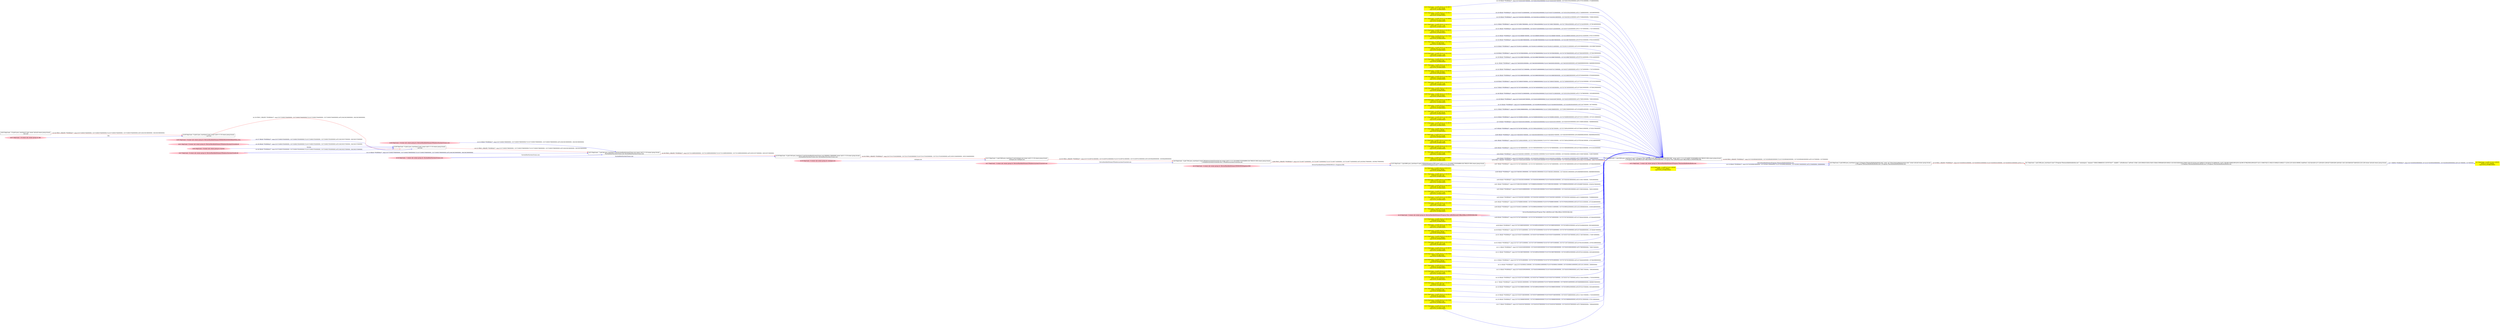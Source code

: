 digraph  {
rankdir=LR
"50"[color=yellow,label="id:50 HopCount: -3 srcIP:128.55.12.56:59675\ndstIP:128.11.100.130:80\ntype:SOCK_ESTABLISHED ", shape=box,style=filled];
"29"[color=black,label="id:29 HopCount: -2 pid:2936 proc_starttime:0 cmd:\"C:\Program Files (x86)\Microsoft Office\Office15\WINWORD.EXE\" owner uid:S-1-5-21-231540947-922634896-4161786520-1004 owner group id:null,\n C:/Program Files (x86)/Microsoft Office/Office15/WINWORD.EXE C:/Program Files (x86)/Microsoft Office/Office15/WINWORD.EXE", shape=box,style=solid];
"50" -> "29" [id=128,__obj="READ"color=blue,label="id:128 READ **NORMAL**  seqs:[1557434355007000000, 1557434519542000000] T:[1557434355007000000, 1557434519542000000] relT:[737015000000, 572480000000]",style=solid];
"45"[color=yellow,label="id:45 HopCount: -3 srcIP:128.55.12.56:59517\ndstIP:74.53.127.208:80\ntype:SOCK_ESTABLISHED ", shape=box,style=filled];
"45" -> "29" [id=129,__obj="READ"color=blue,label="id:129 READ **NORMAL**  seqs:[1557433375326000000, 1557433529542000000] T:[1557433375326000000, 1557433529542000000] relT:[1716696000000, 1562480000000]",style=solid];
"51"[color=yellow,label="id:51 HopCount: -3 srcIP:128.55.12.56:59686\ndstIP:207.97.224.172:80\ntype:SOCK_ESTABLISHED ", shape=box,style=filled];
"51" -> "29" [id=130,__obj="READ"color=blue,label="id:130 READ **NORMAL**  seqs:[1557434358138000000, 1557434358141000000] T:[1557434358138000000, 1557434358141000000] relT:[733884000000, 733881000000]",style=solid];
"52"[color=yellow,label="id:52 HopCount: -3 srcIP:128.55.12.56:51271\ndstIP:198.173.255.77:80\ntype:SOCK_ESTABLISHED ", shape=box,style=filled];
"52" -> "29" [id=131,__obj="READ"color=blue,label="id:131 READ **NORMAL**  seqs:[1557327569579000000, 1557327709542000000] T:[1557327569579000000, 1557327709542000000] relT:[107522443000000, 107382480000000]",style=solid];
"53"[color=yellow,label="id:53 HopCount: -3 srcIP:128.55.12.56:59515\ndstIP:213.195.76.38:80\ntype:SOCK_ESTABLISHED ", shape=box,style=filled];
"53" -> "29" [id=132,__obj="READ"color=blue,label="id:132 READ **NORMAL**  seqs:[1557433375263000000, 1557433375263000000] T:[1557433375263000000, 1557433375263000000] relT:[1716759000000, 1716759000000]",style=solid];
"54"[color=yellow,label="id:54 HopCount: -3 srcIP:128.55.12.56:57639\ndstIP:216.49.88.12:80\ntype:SOCK_ESTABLISHED ", shape=box,style=filled];
"54" -> "29" [id=133,__obj="READ"color=blue,label="id:133 READ **NORMAL**  seqs:[1557425386887000000, 1557425386891000000] T:[1557425386887000000, 1557425386891000000] relT:[9705135000000, 9705131000000]",style=solid];
"55"[color=yellow,label="id:55 HopCount: -3 srcIP:128.55.12.56:57635\ndstIP:12.47.46.55:80\ntype:SOCK_ESTABLISHED ", shape=box,style=filled];
"55" -> "29" [id=134,__obj="READ"color=blue,label="id:134 READ **NORMAL**  seqs:[1557425386789000000, 1557425386790000000] T:[1557425386789000000, 1557425386790000000] relT:[9705233000000, 9705232000000]",style=solid];
"56"[color=yellow,label="id:56 HopCount: -3 srcIP:128.55.12.56:52129\ndstIP:84.205.255.152:80\ntype:SOCK_ESTABLISHED ", shape=box,style=filled];
"56" -> "29" [id=135,__obj="READ"color=blue,label="id:135 READ **NORMAL**  seqs:[1557331852214000000, 1557331852215000000] T:[1557331852214000000, 1557331852215000000] relT:[103239808000000, 103239807000000]",style=solid];
"58"[color=yellow,label="id:58 HopCount: -3 srcIP:128.55.12.56:51220\ndstIP:198.173.255.77:80\ntype:SOCK_ESTABLISHED ", shape=box,style=filled];
"58" -> "29" [id=136,__obj="READ"color=blue,label="id:136 READ **NORMAL**  seqs:[1557327507682000000, 1557327507684000000] T:[1557327507682000000, 1557327507684000000] relT:[107584340000000, 107584338000000]",style=solid];
"60"[color=pink,label="id:60 HopCount: -9 owner uid: owner group id: /Device/HarddiskVolume2/WINDOWS/SYSWOW64/NTDLL.DLL ", shape=oval,style=filled];
"46"[color=black,label="id:46 HopCount: -8 pid:4 proc_starttime:0 cmd: owner uid:S-1-5-18 owner group id:null,\n null null", shape=box,style=solid];
"60" -> "46" [id=137,__obj="READ"color=blue,label="id:137 READ **NORMAL**  seqs:[1557250833785000000, 1557250833785000000] T:[1557250833785000000, 1557250833785000000] relT:[184258237000000, 184258237000000]",style=solid];
"61"[color=pink,label="id:61 HopCount: -9 owner uid: owner group id: /Device/HarddiskVolume2/Windows/System32/vertdll.dll ", shape=oval,style=filled];
"61" -> "46" [id=138,__obj="READ"color=blue,label="id:138 READ **NORMAL**  seqs:[1557250833785000000, 1557250833785000000] T:[1557250833785000000, 1557250833785000000] relT:[184258237000000, 184258237000000]",style=solid];
"20"[color=yellow,label="id:20 HopCount: -3 srcIP:128.55.12.56:57637\ndstIP:216.49.88.12:80\ntype:SOCK_ESTABLISHED ", shape=box,style=filled];
"20" -> "29" [id=139,__obj="READ"color=blue,label="id:139 READ **NORMAL**  seqs:[1557425386878000000, 1557425386878000000] T:[1557425386878000000, 1557425386878000000] relT:[9705144000000, 9705144000000]",style=solid];
"47"[color=pink,label="id:47 HopCount: -8 owner uid: owner group id: /Device/HarddiskVolume2/Windows/System32/ntdll.dll ", shape=oval,style=filled];
"47" -> "46" [id=140,__obj="READ"color=blue,label="id:140 READ **NORMAL**  seqs:[1557250833785000000, 1557250833785000000] T:[1557250833785000000, 1557250833785000000] relT:[184258237000000, 184258237000000]",style=solid];
"62"[color=yellow,label="id:62 HopCount: -3 srcIP:128.55.12.56:53275\ndstIP:63.240.213.214:80\ntype:SOCK_ESTABLISHED ", shape=box,style=filled];
"62" -> "29" [id=141,__obj="READ"color=blue,label="id:141 READ **NORMAL**  seqs:[1557340283053000000, 1557340283059000000] T:[1557340283053000000, 1557340283059000000] relT:[94808969000000, 94808963000000]",style=solid];
"63"[color=pink,label="id:63 HopCount: -9 owner uid: owner group id: System ", shape=oval,style=filled];
"63" -> "46" [id=142,__obj="FILE_EXEC"color=blue,label="System",style=solid];
"64"[color=yellow,label="id:64 HopCount: -3 srcIP:128.55.12.56:59516\ndstIP:213.195.76.38:80\ntype:SOCK_ESTABLISHED ", shape=box,style=filled];
"64" -> "29" [id=143,__obj="READ"color=blue,label="id:143 READ **NORMAL**  seqs:[1557433375272000000, 1557433375280000000] T:[1557433375272000000, 1557433375280000000] relT:[1716750000000, 1716742000000]",style=solid];
"65"[color=black,label="id:65 HopCount: -10 pid:0 proc_starttime:0 cmd: owner uid:null owner group id:null,\n null null", shape=box,style=solid];
"49"[color=black,label="id:49 HopCount: -9 pid:0 proc_starttime:0 cmd: owner uid:S-1-5-18 owner group id:null,\n null null", shape=box,style=solid];
"65" -> "49" [id=144,__obj="PROC_CREATE"color=red,label="id:144 PROC_CREATE **NORMAL**  seqs:[1557250833784000000, 1557250833784000000] T:[1557250833784000000, 1557250833784000000] relT:[184258238000000, 184258238000000]",style=solid];
"66"[color=yellow,label="id:66 HopCount: -3 srcIP:128.55.12.56:57641\ndstIP:207.176.216.10:80\ntype:SOCK_ESTABLISHED ", shape=box,style=filled];
"66" -> "29" [id=145,__obj="READ"color=blue,label="id:145 READ **NORMAL**  seqs:[1557425386938000000, 1557425386939000000] T:[1557425386938000000, 1557425386939000000] relT:[9705084000000, 9705083000000]",style=solid];
"57"[color=yellow,label="id:57 HopCount: -3 srcIP:128.55.12.56:51272\ndstIP:198.173.255.77:80\ntype:SOCK_ESTABLISHED ", shape=box,style=filled];
"57" -> "29" [id=146,__obj="READ"color=blue,label="id:146 READ **NORMAL**  seqs:[1557327569597000000, 1557327569600000000] T:[1557327569597000000, 1557327569600000000] relT:[107522425000000, 107522422000000]",style=solid];
"68"[color=yellow,label="id:68 HopCount: -3 srcIP:128.55.12.56:51213\ndstIP:66.45.81.190:80\ntype:SOCK_ESTABLISHED ", shape=box,style=filled];
"68" -> "29" [id=147,__obj="READ"color=blue,label="id:147 READ **NORMAL**  seqs:[1557327507492000000, 1557327507493000000] T:[1557327507492000000, 1557327507493000000] relT:[107584530000000, 107584529000000]",style=solid];
"69"[color=yellow,label="id:69 HopCount: -3 srcIP:128.55.12.56:59514\ndstIP:213.195.76.38:80\ntype:SOCK_ESTABLISHED ", shape=box,style=filled];
"69" -> "29" [id=148,__obj="READ"color=blue,label="id:148 READ **NORMAL**  seqs:[1557433375236000000, 1557433529542000000] T:[1557433375236000000, 1557433529542000000] relT:[1716786000000, 1562480000000]",style=solid];
"59"[color=yellow,label="id:59 HopCount: -3 srcIP:128.55.12.56:59677\ndstIP:207.97.224.172:80\ntype:SOCK_ESTABLISHED ", shape=box,style=filled];
"59" -> "29" [id=149,__obj="READ"color=blue,label="id:149 READ **NORMAL**  seqs:[1557434355067000000, 1557434355069000000] T:[1557434355067000000, 1557434355069000000] relT:[736955000000, 736953000000]",style=solid];
"71"[color=yellow,label="id:71 HopCount: -3 srcIP:128.55.12.56:60032\ndstIP:212.25.232.48:80\ntype:SOCK_ESTABLISHED ", shape=box,style=filled];
"71" -> "29" [id=150,__obj="READ"color=blue,label="id:150 READ **NORMAL**  seqs:[1557435090395000000, 1557435090395000000] T:[1557435090395000000, 1557435090395000000] relT:[1627000000, 1627000000]",style=solid];
"72"[color=yellow,label="id:72 HopCount: -3 srcIP:128.55.12.56:51873\ndstIP:206.16.198.100:80\ntype:SOCK_ESTABLISHED ", shape=box,style=filled];
"72" -> "29" [id=151,__obj="READ"color=blue,label="id:151 READ **NORMAL**  seqs:[1557329623068000000, 1557329623068000000] T:[1557329623068000000, 1557329623068000000] relT:[105468954000000, 105468954000000]",style=solid];
"73"[color=yellow,label="id:73 HopCount: -3 srcIP:128.55.12.56:51296\ndstIP:198.173.255.77:80\ntype:SOCK_ESTABLISHED ", shape=box,style=filled];
"73" -> "29" [id=152,__obj="READ"color=blue,label="id:152 READ **NORMAL**  seqs:[1557327838901000000, 1557327838903000000] T:[1557327838901000000, 1557327838903000000] relT:[107253121000000, 107253119000000]",style=solid];
"0"[color=black,label="id:0 HopCount: 0 pid:5008 proc_starttime:0 cmd:\"C:\Program Files\mozilla\firefox\firefox.exe\" -osint -url \"http://www.pokemoncenter.com/\" owner uid:null owner group id:null,\n C:/Program Files/mozilla/firefox/firefox.exe C:/Program Files/mozilla/firefox/firefox.exe", shape=box,style=solid];
"1"[color=black,label="id:1 HopCount: 1 pid:2288 proc_starttime:0 cmd:\"C:\Program Files\mozilla\firefox\firefox.exe\" -contentproc --channel=\"5008.0.988681811\\1307874547\" -childID 1 -isForBrowser -intPrefs 5:50|6:-1|28:1000|33:20|34:10|43:128|44:10000|48:0|50:400|51:1|52:0|53:0|58:0|59:120|60:120|133:2|134:1|147:5000|157:0|159:0|170:10000|182:-1|187:128|188:10000|189:0|195:24|196:32768|198:0|199:0|207:5|211:1048576|212:100|213:5000|215:600|217:1|226:1|231:0|241:60000| -boolPrefs 1:0|2:0|4:0|26:1|27:1|30:0|35:1|36:0|37:0|38:0|39:1|40:0|41:1|42:1|45:0|46:0|47:0|49:0|54:1|55:1|56 owner uid:null owner group id:null,\n C:/Program Files/mozilla/firefox/firefox.exe C:/Program Files/mozilla/firefox/firefox.exe", shape=box,style=solid];
"0" -> "1" [id=76,__obj="PROC_CREATE"color=red,label="id:76 PROC_CREATE **NORMAL**  seqs:[1557435092022000000, 1557435092022000000] T:[1557435092022000000, 1557435092022000000] relT:[0, 0]",style=solid];
"2"[color=yellow,label="id:2 HopCount: 2 srcIP:127.0.0.1:60039\ndstIP:127.0.0.1:60038\ntype:SOCK_ESTABLISHED ", shape=box,style=filled];
"1" -> "2" [id=77,__obj="WRITE"color=blue,label="id:77 WRITE **NORMAL**  seqs:[1557435092639000000, 0] T:[1557435092639000000, 1557435092639000000] relT:[-617000000, -617000000]",style=solid];
"74"[color=yellow,label="id:74 HopCount: -3 srcIP:128.55.12.56:59676\ndstIP:128.11.100.130:80\ntype:SOCK_ESTABLISHED ", shape=box,style=filled];
"74" -> "29" [id=78,__obj="READ"color=blue,label="id:78 READ **NORMAL**  seqs:[1557434355031000000, 1557434355033000000] T:[1557434355031000000, 1557434355033000000] relT:[736991000000, 736989000000]",style=solid];
"75"[color=yellow,label="id:75 HopCount: -3 srcIP:128.55.12.56:51217\ndstIP:194.65.3.180:80\ntype:SOCK_ESTABLISHED ", shape=box,style=filled];
"75" -> "29" [id=79,__obj="READ"color=blue,label="id:79 READ **NORMAL**  seqs:[1557327507607000000, 1557327599543000000] T:[1557327507607000000, 1557327599543000000] relT:[107584415000000, 107492479000000]",style=solid];
"3"[color=yellow,label="id:3 HopCount: -3 srcIP:128.55.12.56:53274\ndstIP:63.240.213.214:80\ntype:SOCK_ESTABLISHED ", shape=box,style=filled];
"3" -> "29" [id=80,__obj="READ"color=blue,label="id:80 READ **NORMAL**  seqs:[1557340283037000000, 1557340283038000000] T:[1557340283037000000, 1557340283038000000] relT:[94808985000000, 94808984000000]",style=solid];
"5"[color=yellow,label="id:5 HopCount: -3 srcIP:128.55.12.56:51194\ndstIP:168.167.134.71:80\ntype:SOCK_ESTABLISHED ", shape=box,style=filled];
"5" -> "29" [id=81,__obj="READ"color=blue,label="id:81 READ **NORMAL**  seqs:[1557327159561000000, 1557327269542000000] T:[1557327159561000000, 1557327269542000000] relT:[107932461000000, 107822480000000]",style=solid];
"67"[color=pink,label="id:67 HopCount: -10 owner uid: owner group id: Idle ", shape=oval,style=filled];
"67" -> "49" [id=82,__obj="FILE_EXEC"color=blue,label="Idle",style=solid];
"70"[color=yellow,label="id:70 HopCount: -3 srcIP:128.55.12.56:51219\ndstIP:198.173.255.77:80\ntype:SOCK_ESTABLISHED ", shape=box,style=filled];
"70" -> "29" [id=83,__obj="READ"color=blue,label="id:83 READ **NORMAL**  seqs:[1557327507669000000, 1557327569569000000] T:[1557327507669000000, 1557327569569000000] relT:[107584353000000, 107522453000000]",style=solid];
"7"[color=yellow,label="id:7 HopCount: -3 srcIP:128.55.12.56:59683\ndstIP:207.97.224.172:80\ntype:SOCK_ESTABLISHED ", shape=box,style=filled];
"7" -> "29" [id=84,__obj="READ"color=blue,label="id:84 READ **NORMAL**  seqs:[1557434358115000000, 1557434358115000000] T:[1557434358115000000, 1557434358115000000] relT:[733907000000, 733907000000]",style=solid];
"8"[color=yellow,label="id:8 HopCount: -3 srcIP:128.55.12.56:59685\ndstIP:207.97.224.172:80\ntype:SOCK_ESTABLISHED ", shape=box,style=filled];
"8" -> "29" [id=85,__obj="READ"color=blue,label="id:85 READ **NORMAL**  seqs:[1557434358131000000, 1557434358132000000] T:[1557434358131000000, 1557434358132000000] relT:[733891000000, 733890000000]",style=solid];
"9"[color=black,label="id:9 HopCount: -4 pid:7304 proc_starttime:0 cmd:C:\Windows\system32\userinit.exe owner uid:S-1-5-21-231540947-922634896-4161786520-1004 owner group id:null,\n C:/Windows/system32/userinit.exe C:/Windows/system32/userinit.exe", shape=box,style=solid];
"35"[color=black,label="id:35 HopCount: -3 pid:4864 proc_starttime:0 cmd:C:\WINDOWS\Explorer.EXE owner uid:S-1-5-21-231540947-922634896-4161786520-1004 owner group id:null,\n C:/WINDOWS/Explorer.EXE C:/WINDOWS/Explorer.EXE", shape=box,style=solid];
"9" -> "35" [id=86,__obj="PROC_CREATE"color=red,label="id:86 PROC_CREATE **NORMAL**  seqs:[1557251697743000000, 1557251697743000000] T:[1557251697743000000, 1557251697743000000] relT:[183394279000000, 183394279000000]",style=solid];
"4"[color=yellow,label="id:4 HopCount: -3 srcIP:128.55.12.56:51215\ndstIP:66.45.81.190:80\ntype:SOCK_ESTABLISHED ", shape=box,style=filled];
"4" -> "29" [id=87,__obj="READ"color=blue,label="id:87 READ **NORMAL**  seqs:[1557327507566000000, 1557327507566000000] T:[1557327507566000000, 1557327507566000000] relT:[107584456000000, 107584456000000]",style=solid];
"10"[color=pink,label="id:10 HopCount: -4 owner uid: owner group id: /Device/HarddiskVolume2/WINDOWS/Explorer.EXE ", shape=oval,style=filled];
"10" -> "35" [id=88,__obj="FILE_EXEC"color=blue,label="\Device\HarddiskVolume2\WINDOWS\Explorer.EXE",style=solid];
"11"[color=yellow,label="id:11 HopCount: -3 srcIP:128.55.12.56:53276\ndstIP:65.213.146.1:80\ntype:SOCK_ESTABLISHED ", shape=box,style=filled];
"11" -> "29" [id=89,__obj="READ"color=blue,label="id:89 READ **NORMAL**  seqs:[1557340283129000000, 1557340283129000000] T:[1557340283129000000, 1557340283129000000] relT:[94808893000000, 94808893000000]",style=solid];
"6"[color=yellow,label="id:6 HopCount: -3 srcIP:128.55.12.56:59682\ndstIP:207.97.224.172:80\ntype:SOCK_ESTABLISHED ", shape=box,style=filled];
"6" -> "29" [id=90,__obj="READ"color=blue,label="id:90 READ **NORMAL**  seqs:[1557434358105000000, 1557434358106000000] T:[1557434358105000000, 1557434358106000000] relT:[733917000000, 733916000000]",style=solid];
"13"[color=yellow,label="id:13 HopCount: -3 srcIP:128.55.12.56:51872\ndstIP:206.16.198.100:80\ntype:SOCK_ESTABLISHED ", shape=box,style=filled];
"13" -> "29" [id=91,__obj="READ"color=blue,label="id:91 READ **NORMAL**  seqs:[1557329623052000000, 1557329689543000000] T:[1557329623052000000, 1557329689543000000] relT:[105468970000000, 105402479000000]",style=solid];
"14"[color=yellow,label="id:14 HopCount: -3 srcIP:128.55.12.56:59680\ndstIP:207.97.224.172:80\ntype:SOCK_ESTABLISHED ", shape=box,style=filled];
"14" -> "29" [id=92,__obj="READ"color=blue,label="id:92 READ **NORMAL**  seqs:[1557434355089000000, 1557434355091000000] T:[1557434355089000000, 1557434355091000000] relT:[736933000000, 736931000000]",style=solid];
"15"[color=yellow,label="id:15 HopCount: -3 srcIP:128.55.12.56:59684\ndstIP:207.97.224.172:80\ntype:SOCK_ESTABLISHED ", shape=box,style=filled];
"15" -> "29" [id=93,__obj="READ"color=blue,label="id:93 READ **NORMAL**  seqs:[1557434358124000000, 1557434358124000000] T:[1557434358124000000, 1557434358124000000] relT:[733898000000, 733898000000]",style=solid];
"35" -> "29" [id=94,__obj="PROC_CREATE"color=red,label="id:94 PROC_CREATE **NORMAL**  seqs:[1557326554591000000, 1557326554591000000] T:[1557326554591000000, 1557326554591000000] relT:[108537431000000, 108537431000000]",style=solid];
"16"[color=yellow,label="id:16 HopCount: -3 srcIP:128.55.12.56:51295\ndstIP:198.173.255.77:80\ntype:SOCK_ESTABLISHED ", shape=box,style=filled];
"16" -> "29" [id=95,__obj="READ"color=blue,label="id:95 READ **NORMAL**  seqs:[1557327838891000000, 1557327929542000000] T:[1557327838891000000, 1557327929542000000] relT:[107253131000000, 107162480000000]",style=solid];
"17"[color=yellow,label="id:17 HopCount: -3 srcIP:128.55.12.56:52128\ndstIP:84.205.255.152:80\ntype:SOCK_ESTABLISHED ", shape=box,style=filled];
"17" -> "29" [id=96,__obj="READ"color=blue,label="id:96 READ **NORMAL**  seqs:[1557331852114000000, 1557331999542000000] T:[1557331852114000000, 1557331999542000000] relT:[103239908000000, 103092480000000]",style=solid];
"18"[color=pink,label="id:18 HopCount: -3 owner uid: owner group id: /Device/HarddiskVolume2/Program Files (x86)/Microsoft Office/Office15/WINWORD.EXE ", shape=oval,style=filled];
"18" -> "29" [id=97,__obj="FILE_EXEC"color=blue,label="\Device\HarddiskVolume2\Program Files (x86)\Microsoft Office\Office15\WINWORD.EXE",style=solid];
"19"[color=yellow,label="id:19 HopCount: -3 srcIP:128.55.12.56:51216\ndstIP:66.45.81.190:80\ntype:SOCK_ESTABLISHED ", shape=box,style=filled];
"19" -> "29" [id=98,__obj="READ"color=blue,label="id:98 READ **NORMAL**  seqs:[1557327507580000000, 1557327507582000000] T:[1557327507580000000, 1557327507582000000] relT:[107584442000000, 107584440000000]",style=solid];
"21"[color=yellow,label="id:21 HopCount: -3 srcIP:128.55.12.56:57640\ndstIP:207.176.216.10:80\ntype:SOCK_ESTABLISHED ", shape=box,style=filled];
"21" -> "29" [id=99,__obj="READ"color=blue,label="id:99 READ **NORMAL**  seqs:[1557425386926000000, 1557425499542000000] T:[1557425386926000000, 1557425499542000000] relT:[9705096000000, 9592480000000]",style=solid];
"22"[color=yellow,label="id:22 HopCount: -3 srcIP:128.55.12.56:51214\ndstIP:66.45.81.190:80\ntype:SOCK_ESTABLISHED ", shape=box,style=filled];
"22" -> "29" [id=100,__obj="READ"color=blue,label="id:100 READ **NORMAL**  seqs:[1557327507554000000, 1557327507555000000] T:[1557327507554000000, 1557327507555000000] relT:[107584468000000, 107584467000000]",style=solid];
"23"[color=yellow,label="id:23 HopCount: -3 srcIP:128.55.12.56:59518\ndstIP:74.53.127.208:80\ntype:SOCK_ESTABLISHED ", shape=box,style=filled];
"23" -> "29" [id=101,__obj="READ"color=blue,label="id:101 READ **NORMAL**  seqs:[1557433375344000000, 1557433375347000000] T:[1557433375344000000, 1557433375347000000] relT:[1716678000000, 1716675000000]",style=solid];
"25"[color=yellow,label="id:25 HopCount: -3 srcIP:128.55.12.56:51195\ndstIP:168.167.134.71:80\ntype:SOCK_ESTABLISHED ", shape=box,style=filled];
"25" -> "29" [id=102,__obj="READ"color=blue,label="id:102 READ **NORMAL**  seqs:[1557327159731000000, 1557327159733000000] T:[1557327159731000000, 1557327159733000000] relT:[107932291000000, 107932289000000]",style=solid];
"12"[color=black,label="id:12 HopCount: -5 pid:2568 proc_starttime:0 cmd:winlogon.exe owner uid:S-1-5-18 owner group id:null,\n winlogon.exe winlogon.exe", shape=box,style=solid];
"12" -> "9" [id=103,__obj="PROC_CREATE"color=red,label="id:103 PROC_CREATE **NORMAL**  seqs:[1557251697613000000, 1557251697613000000] T:[1557251697613000000, 1557251697613000000] relT:[183394409000000, 183394409000000]",style=solid];
"27"[color=pink,label="id:27 HopCount: -5 owner uid: owner group id: /Device/HarddiskVolume2/Windows/system32/userinit.exe ", shape=oval,style=filled];
"27" -> "9" [id=104,__obj="FILE_EXEC"color=blue,label="\Device\HarddiskVolume2\Windows\system32\userinit.exe",style=solid];
"28"[color=black,label="id:28 HopCount: -6 pid:5140 proc_starttime:0 cmd:\SystemRoot\System32\smss.exe 000000cc 00000080 owner uid:S-1-5-18 owner group id:null,\n /SystemRoot/System32/smss.exe /SystemRoot/System32/smss.exe", shape=box,style=solid];
"28" -> "12" [id=105,__obj="PROC_CREATE"color=red,label="id:105 PROC_CREATE **NORMAL**  seqs:[1557251570182000000, 1557251570182000000] T:[1557251570182000000, 1557251570182000000] relT:[183521840000000, 183521840000000]",style=solid];
"29" -> "0" [id=106,__obj="PROC_CREATE"color=red,label="id:106 PROC_CREATE **NORMAL**  seqs:[1557435090485000000, 1557435090485000000] T:[1557435090485000000, 1557435090485000000] relT:[1537000000, 1537000000]",style=solid];
"30"[color=pink,label="id:30 HopCount: -6 owner uid: owner group id: winlogon.exe ", shape=oval,style=filled];
"30" -> "12" [id=107,__obj="FILE_EXEC"color=blue,label="winlogon.exe",style=solid];
"31"[color=pink,label="id:31 HopCount: -2 owner uid: owner group id: /Device/HarddiskVolume2/Program Files/mozilla/firefox/firefox.exe ", shape=oval,style=filled];
"31" -> "0" [id=108,__obj="FILE_EXEC"color=blue,label="\Device\HarddiskVolume2\Program Files\mozilla\firefox\firefox.exe",style=solid];
"32"[color=black,label="id:32 HopCount: -7 pid:344 proc_starttime:0 cmd:\SystemRoot\System32\smss.exe owner uid:S-1-5-18 owner group id:null,\n /SystemRoot/System32/smss.exe /SystemRoot/System32/smss.exe", shape=box,style=solid];
"32" -> "28" [id=109,__obj="PROC_CREATE"color=red,label="id:109 PROC_CREATE **NORMAL**  seqs:[1557251569950000000, 1557251569950000000] T:[1557251569950000000, 1557251569950000000] relT:[183522072000000, 183522072000000]",style=solid];
"33"[color=yellow,label="id:33 HopCount: -2 srcIP:127.0.0.1:60036\ndstIP:127.0.0.1:60037\ntype:SOCK_ESTABLISHED ", shape=box,style=filled];
"33" -> "0" [id=110,__obj="READ"color=blue,label="id:110 READ **NORMAL**  seqs:[1557435090818000000, 1557435091194000000] T:[1557435090818000000, 1557435091194000000] relT:[1204000000, 828000000]",style=solid];
"24"[color=yellow,label="id:24 HopCount: -3 srcIP:128.55.12.56:59679\ndstIP:207.97.224.172:80\ntype:SOCK_ESTABLISHED ", shape=box,style=filled];
"24" -> "29" [id=111,__obj="READ"color=blue,label="id:111 READ **NORMAL**  seqs:[1557434355083000000, 1557434355085000000] T:[1557434355083000000, 1557434355085000000] relT:[736939000000, 736937000000]",style=solid];
"36"[color=yellow,label="id:36 HopCount: -3 srcIP:128.55.12.56:57634\ndstIP:12.47.46.55:80\ntype:SOCK_ESTABLISHED ", shape=box,style=filled];
"36" -> "29" [id=112,__obj="READ"color=blue,label="id:112 READ **NORMAL**  seqs:[1557425386769000000, 1557425499542000000] T:[1557425386769000000, 1557425499542000000] relT:[9705253000000, 9592480000000]",style=solid];
"26"[color=yellow,label="id:26 HopCount: -3 srcIP:128.55.12.56:51218\ndstIP:194.65.3.180:80\ntype:SOCK_ESTABLISHED ", shape=box,style=filled];
"26" -> "29" [id=113,__obj="READ"color=blue,label="id:113 READ **NORMAL**  seqs:[1557327507618000000, 1557327507623000000] T:[1557327507618000000, 1557327507623000000] relT:[107584404000000, 107584399000000]",style=solid];
"37"[color=yellow,label="id:37 HopCount: -3 srcIP:128.55.12.56:60033\ndstIP:212.25.232.48:80\ntype:SOCK_ESTABLISHED ", shape=box,style=filled];
"37" -> "29" [id=114,__obj="READ"color=blue,label="id:114 READ **NORMAL**  seqs:[1557435090411000000, 1557435090414000000] T:[1557435090411000000, 1557435090414000000] relT:[1611000000, 1608000000]",style=solid];
"38"[color=yellow,label="id:38 HopCount: -3 srcIP:128.55.12.56:59681\ndstIP:207.97.224.172:80\ntype:SOCK_ESTABLISHED ", shape=box,style=filled];
"38" -> "29" [id=115,__obj="READ"color=blue,label="id:115 READ **NORMAL**  seqs:[1557434355095000000, 1557434355096000000] T:[1557434355095000000, 1557434355096000000] relT:[736927000000, 736926000000]",style=solid];
"39"[color=yellow,label="id:39 HopCount: -3 srcIP:128.55.12.56:59520\ndstIP:38.102.144.80:80\ntype:SOCK_ESTABLISHED ", shape=box,style=filled];
"39" -> "29" [id=116,__obj="READ"color=blue,label="id:116 READ **NORMAL**  seqs:[1557433375475000000, 1557433375477000000] T:[1557433375475000000, 1557433375477000000] relT:[1716547000000, 1716545000000]",style=solid];
"40"[color=yellow,label="id:40 HopCount: -3 srcIP:128.55.12.56:53277\ndstIP:65.213.146.1:80\ntype:SOCK_ESTABLISHED ", shape=box,style=filled];
"40" -> "29" [id=117,__obj="READ"color=blue,label="id:117 READ **NORMAL**  seqs:[1557340283136000000, 1557340283144000000] T:[1557340283136000000, 1557340283144000000] relT:[94808886000000, 94808878000000]",style=solid];
"41"[color=yellow,label="id:41 HopCount: -3 srcIP:128.55.12.56:57636\ndstIP:216.49.88.12:80\ntype:SOCK_ESTABLISHED ", shape=box,style=filled];
"41" -> "29" [id=118,__obj="READ"color=blue,label="id:118 READ **NORMAL**  seqs:[1557425386855000000, 1557425499542000000] T:[1557425386855000000, 1557425499542000000] relT:[9705167000000, 9592480000000]",style=solid];
"42"[color=yellow,label="id:42 HopCount: -3 srcIP:128.55.12.56:59519\ndstIP:38.102.144.80:80\ntype:SOCK_ESTABLISHED ", shape=box,style=filled];
"42" -> "29" [id=119,__obj="READ"color=blue,label="id:119 READ **NORMAL**  seqs:[1557433375465000000, 1557433375466000000] T:[1557433375465000000, 1557433375466000000] relT:[1716557000000, 1716556000000]",style=solid];
"44"[color=yellow,label="id:44 HopCount: -3 srcIP:128.55.12.56:57638\ndstIP:216.49.88.12:80\ntype:SOCK_ESTABLISHED ", shape=box,style=filled];
"44" -> "29" [id=120,__obj="READ"color=blue,label="id:120 READ **NORMAL**  seqs:[1557425386883000000, 1557425386884000000] T:[1557425386883000000, 1557425386884000000] relT:[9705139000000, 9705138000000]",style=solid];
"34"[color=pink,label="id:34 HopCount: -7 owner uid: owner group id: /SystemRoot/System32/smss.exe ", shape=oval,style=filled];
"34" -> "28" [id=121,__obj="FILE_EXEC"color=blue,label="\SystemRoot\System32\smss.exe",style=solid];
"46" -> "32" [id=122,__obj="PROC_CREATE"color=red,label="id:122 PROC_CREATE **NORMAL**  seqs:[1557250833786000000, 1557250833786000000] T:[1557250833786000000, 1557250833786000000] relT:[184258236000000, 184258236000000]",style=solid];
"47" -> "32" [id=123,__obj="READ"color=blue,label="id:123 READ **NORMAL**  seqs:[1557250833786000000, 1557250833786000000] T:[1557250833786000000, 1557250833786000000] relT:[184258236000000, 184258236000000]",style=solid];
"34" -> "32" [id=124,__obj="FILE_EXEC"color=blue,label="\SystemRoot\System32\smss.exe",style=solid];
"48"[color=pink,label="id:48 HopCount: -8 owner uid: owner group id: /Device/HarddiskVolume2/Windows/System32/smss.exe ", shape=oval,style=filled];
"48" -> "32" [id=125,__obj="READ"color=blue,label="id:125 READ **NORMAL**  seqs:[1557250833786000000, 1557250833786000000] T:[1557250833786000000, 1557250833786000000] relT:[184258236000000, 184258236000000]",style=solid];
"49" -> "46" [id=126,__obj="PROC_CREATE"color=red,label="id:126 PROC_CREATE **NORMAL**  seqs:[1557250833784000000, 1557250833784000000] T:[1557250833784000000, 1557250833784000000] relT:[184258238000000, 184258238000000]",style=solid];
"43"[color=yellow,label="id:43 HopCount: -3 srcIP:128.55.12.56:59678\ndstIP:207.97.224.172:80\ntype:SOCK_ESTABLISHED ", shape=box,style=filled];
"43" -> "29" [id=127,__obj="READ"color=blue,label="id:127 READ **NORMAL**  seqs:[1557434355076000000, 1557434355078000000] T:[1557434355076000000, 1557434355078000000] relT:[736946000000, 736944000000]",style=solid];
}
